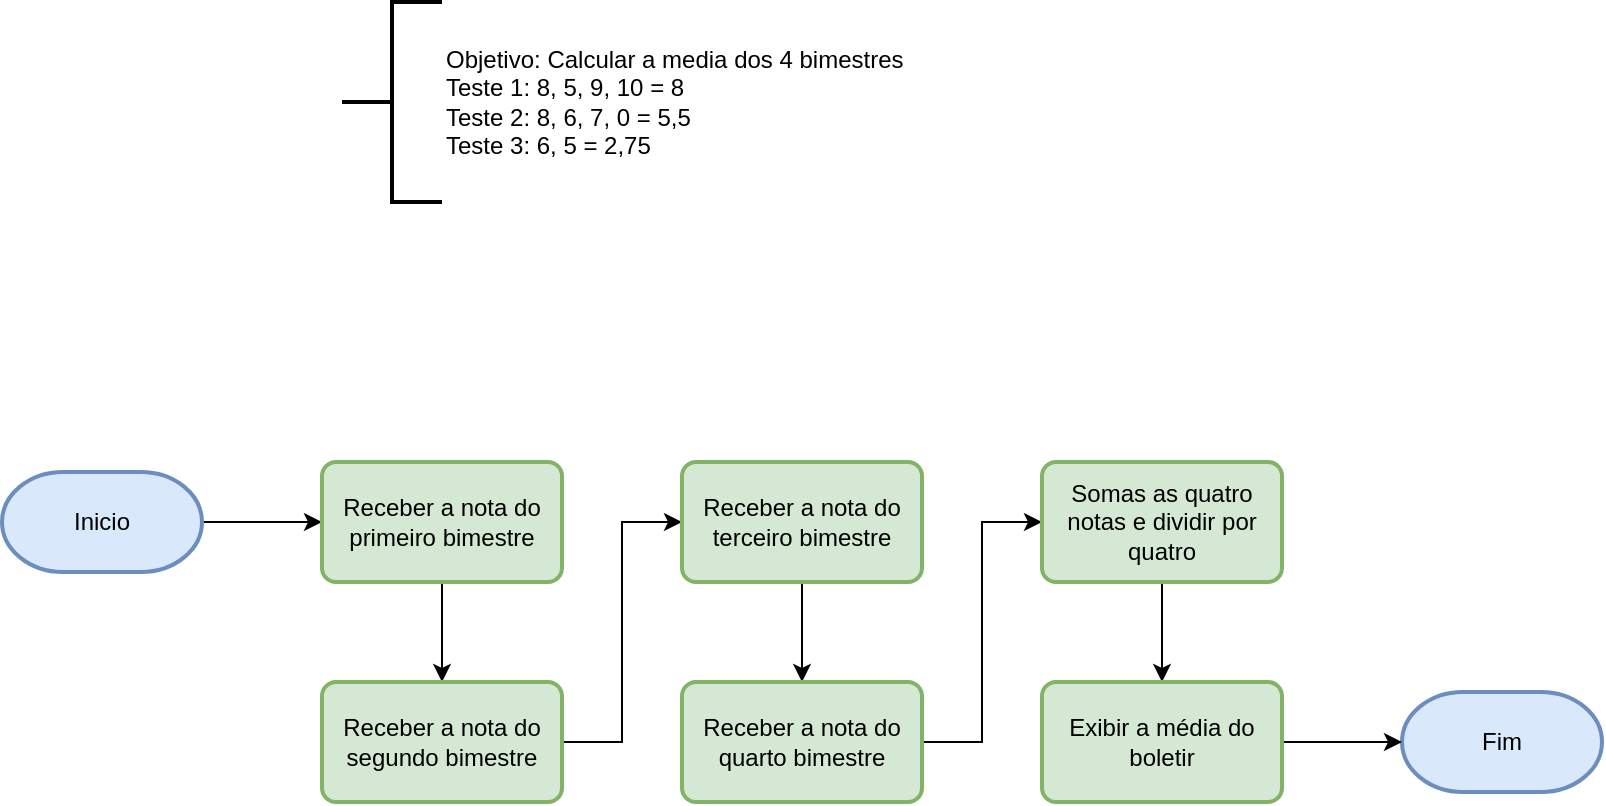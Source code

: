 <mxfile version="16.5.3" type="github">
  <diagram id="tYpWBHmPzQ8GlDJZznWl" name="Page-1">
    <mxGraphModel dx="1695" dy="1661" grid="1" gridSize="10" guides="1" tooltips="1" connect="1" arrows="1" fold="1" page="1" pageScale="1" pageWidth="827" pageHeight="1169" math="0" shadow="0">
      <root>
        <mxCell id="0" />
        <mxCell id="1" parent="0" />
        <mxCell id="cTJw4jK_xdqWJL08SFYX-1" value="" style="edgeStyle=orthogonalEdgeStyle;rounded=0;orthogonalLoop=1;jettySize=auto;html=1;" edge="1" parent="1" source="cTJw4jK_xdqWJL08SFYX-2" target="cTJw4jK_xdqWJL08SFYX-6">
          <mxGeometry relative="1" as="geometry" />
        </mxCell>
        <mxCell id="cTJw4jK_xdqWJL08SFYX-2" value="Inicio" style="strokeWidth=2;html=1;shape=mxgraph.flowchart.terminator;whiteSpace=wrap;fillColor=#dae8fc;strokeColor=#6c8ebf;" vertex="1" parent="1">
          <mxGeometry x="-20" y="235" width="100" height="50" as="geometry" />
        </mxCell>
        <mxCell id="cTJw4jK_xdqWJL08SFYX-3" value="Objetivo: Calcular a media dos 4 bimestres&lt;br&gt;Teste 1: 8, 5, 9, 10 = 8&lt;br&gt;Teste 2: 8, 6, 7, 0 = 5,5&lt;br&gt;Teste 3: 6, 5 = 2,75" style="strokeWidth=2;html=1;shape=mxgraph.flowchart.annotation_2;align=left;labelPosition=right;pointerEvents=1;" vertex="1" parent="1">
          <mxGeometry x="150" width="50" height="100" as="geometry" />
        </mxCell>
        <mxCell id="cTJw4jK_xdqWJL08SFYX-4" value="Fim" style="strokeWidth=2;html=1;shape=mxgraph.flowchart.terminator;whiteSpace=wrap;fillColor=#dae8fc;strokeColor=#6c8ebf;" vertex="1" parent="1">
          <mxGeometry x="680" y="345" width="100" height="50" as="geometry" />
        </mxCell>
        <mxCell id="cTJw4jK_xdqWJL08SFYX-5" value="" style="edgeStyle=orthogonalEdgeStyle;rounded=0;orthogonalLoop=1;jettySize=auto;html=1;" edge="1" parent="1" source="cTJw4jK_xdqWJL08SFYX-6" target="cTJw4jK_xdqWJL08SFYX-8">
          <mxGeometry relative="1" as="geometry" />
        </mxCell>
        <mxCell id="cTJw4jK_xdqWJL08SFYX-6" value="Receber a nota do primeiro bimestre" style="rounded=1;whiteSpace=wrap;html=1;absoluteArcSize=1;arcSize=14;strokeWidth=2;fillColor=#d5e8d4;strokeColor=#82b366;" vertex="1" parent="1">
          <mxGeometry x="140" y="230" width="120" height="60" as="geometry" />
        </mxCell>
        <mxCell id="cTJw4jK_xdqWJL08SFYX-7" style="edgeStyle=orthogonalEdgeStyle;rounded=0;orthogonalLoop=1;jettySize=auto;html=1;entryX=0;entryY=0.5;entryDx=0;entryDy=0;" edge="1" parent="1" source="cTJw4jK_xdqWJL08SFYX-8" target="cTJw4jK_xdqWJL08SFYX-10">
          <mxGeometry relative="1" as="geometry" />
        </mxCell>
        <mxCell id="cTJw4jK_xdqWJL08SFYX-8" value="Receber a nota do segundo bimestre" style="rounded=1;whiteSpace=wrap;html=1;absoluteArcSize=1;arcSize=14;strokeWidth=2;fillColor=#d5e8d4;strokeColor=#82b366;" vertex="1" parent="1">
          <mxGeometry x="140" y="340" width="120" height="60" as="geometry" />
        </mxCell>
        <mxCell id="cTJw4jK_xdqWJL08SFYX-9" value="" style="edgeStyle=orthogonalEdgeStyle;rounded=0;orthogonalLoop=1;jettySize=auto;html=1;" edge="1" parent="1" source="cTJw4jK_xdqWJL08SFYX-10" target="cTJw4jK_xdqWJL08SFYX-12">
          <mxGeometry relative="1" as="geometry" />
        </mxCell>
        <mxCell id="cTJw4jK_xdqWJL08SFYX-10" value="Receber a nota do terceiro bimestre" style="rounded=1;whiteSpace=wrap;html=1;absoluteArcSize=1;arcSize=14;strokeWidth=2;fillColor=#d5e8d4;strokeColor=#82b366;" vertex="1" parent="1">
          <mxGeometry x="320" y="230" width="120" height="60" as="geometry" />
        </mxCell>
        <mxCell id="cTJw4jK_xdqWJL08SFYX-11" style="edgeStyle=orthogonalEdgeStyle;rounded=0;orthogonalLoop=1;jettySize=auto;html=1;entryX=0;entryY=0.5;entryDx=0;entryDy=0;" edge="1" parent="1" source="cTJw4jK_xdqWJL08SFYX-12" target="cTJw4jK_xdqWJL08SFYX-14">
          <mxGeometry relative="1" as="geometry" />
        </mxCell>
        <mxCell id="cTJw4jK_xdqWJL08SFYX-12" value="Receber a nota do quarto bimestre" style="rounded=1;whiteSpace=wrap;html=1;absoluteArcSize=1;arcSize=14;strokeWidth=2;fillColor=#d5e8d4;strokeColor=#82b366;" vertex="1" parent="1">
          <mxGeometry x="320" y="340" width="120" height="60" as="geometry" />
        </mxCell>
        <mxCell id="cTJw4jK_xdqWJL08SFYX-13" value="" style="edgeStyle=orthogonalEdgeStyle;rounded=0;orthogonalLoop=1;jettySize=auto;html=1;" edge="1" parent="1" source="cTJw4jK_xdqWJL08SFYX-14" target="cTJw4jK_xdqWJL08SFYX-16">
          <mxGeometry relative="1" as="geometry" />
        </mxCell>
        <mxCell id="cTJw4jK_xdqWJL08SFYX-14" value="Somas as quatro notas e dividir por quatro" style="rounded=1;whiteSpace=wrap;html=1;absoluteArcSize=1;arcSize=14;strokeWidth=2;fillColor=#d5e8d4;strokeColor=#82b366;" vertex="1" parent="1">
          <mxGeometry x="500" y="230" width="120" height="60" as="geometry" />
        </mxCell>
        <mxCell id="cTJw4jK_xdqWJL08SFYX-24" value="" style="edgeStyle=orthogonalEdgeStyle;rounded=0;orthogonalLoop=1;jettySize=auto;html=1;" edge="1" parent="1" source="cTJw4jK_xdqWJL08SFYX-16" target="cTJw4jK_xdqWJL08SFYX-4">
          <mxGeometry relative="1" as="geometry" />
        </mxCell>
        <mxCell id="cTJw4jK_xdqWJL08SFYX-16" value="Exibir a média do boletir" style="rounded=1;whiteSpace=wrap;html=1;absoluteArcSize=1;arcSize=14;strokeWidth=2;fillColor=#d5e8d4;strokeColor=#82b366;" vertex="1" parent="1">
          <mxGeometry x="500" y="340" width="120" height="60" as="geometry" />
        </mxCell>
        <mxCell id="cTJw4jK_xdqWJL08SFYX-17" value="" style="edgeStyle=orthogonalEdgeStyle;rounded=0;orthogonalLoop=1;jettySize=auto;html=1;" edge="1" parent="1" target="cTJw4jK_xdqWJL08SFYX-20">
          <mxGeometry relative="1" as="geometry">
            <mxPoint x="610" y="290" as="sourcePoint" />
          </mxGeometry>
        </mxCell>
        <mxCell id="cTJw4jK_xdqWJL08SFYX-19" style="edgeStyle=orthogonalEdgeStyle;rounded=0;orthogonalLoop=1;jettySize=auto;html=1;entryX=0;entryY=0.5;entryDx=0;entryDy=0;" edge="1" parent="1" target="cTJw4jK_xdqWJL08SFYX-22">
          <mxGeometry relative="1" as="geometry">
            <mxPoint x="670" y="370" as="sourcePoint" />
          </mxGeometry>
        </mxCell>
      </root>
    </mxGraphModel>
  </diagram>
</mxfile>
